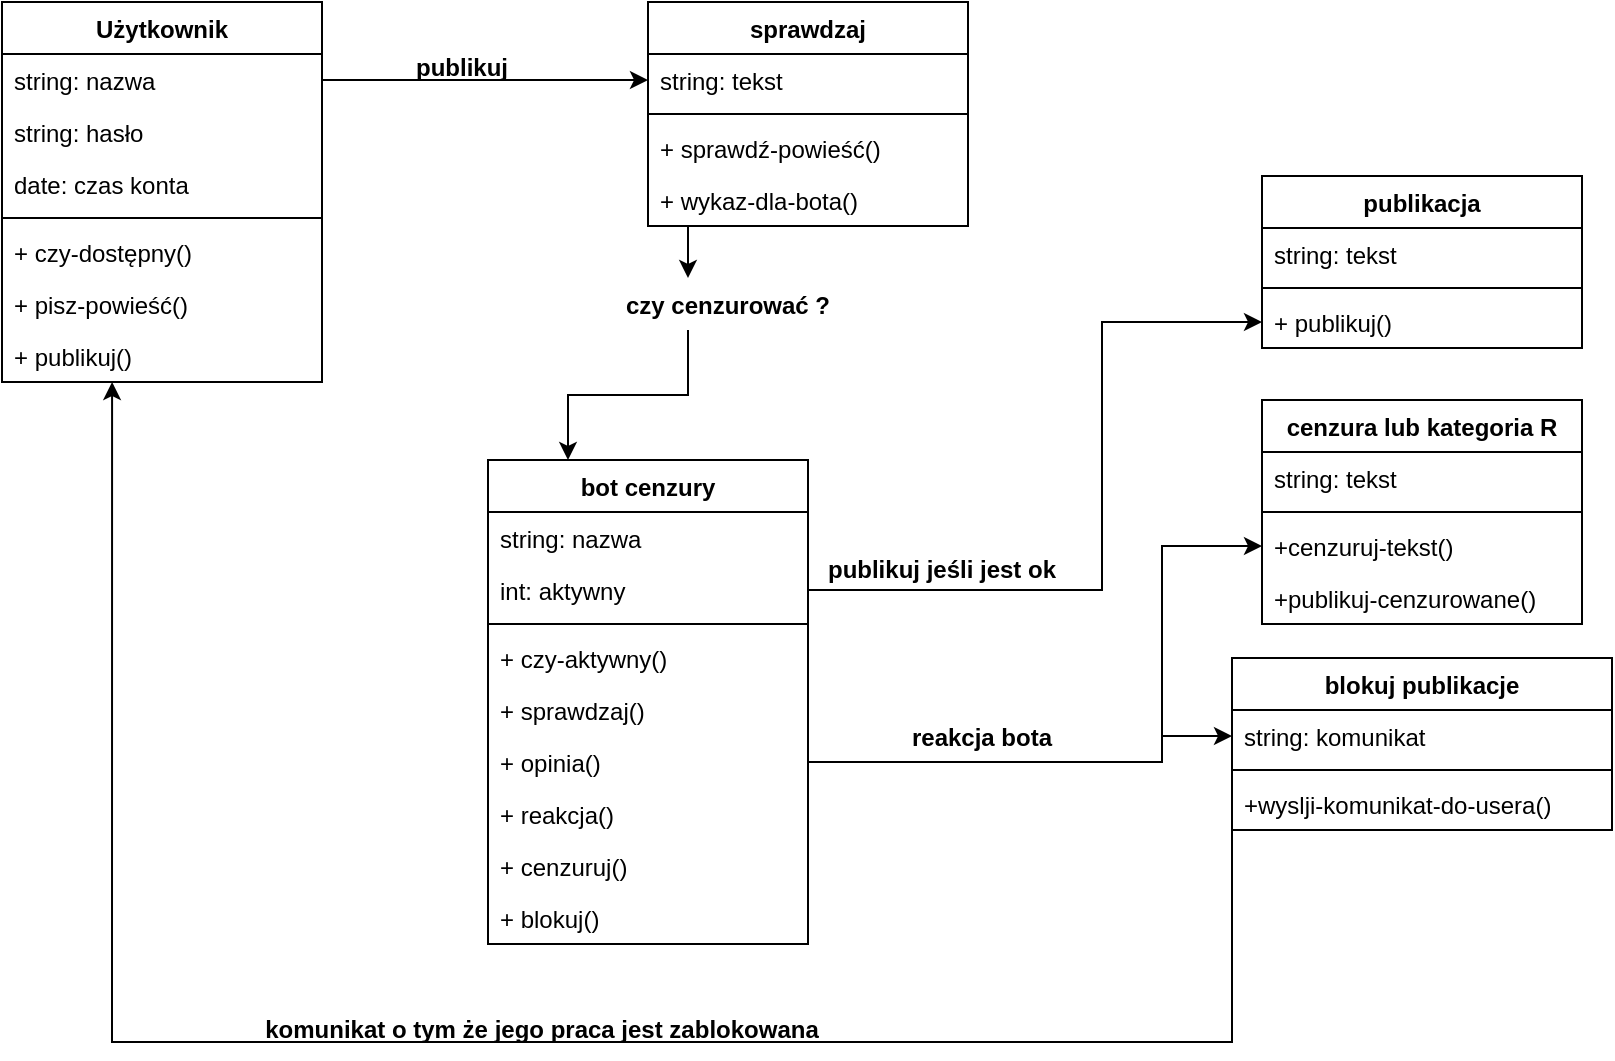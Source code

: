 <mxfile version="10.6.5" type="github"><diagram id="v_xaq0HyATU5-RkKYFgH" name="Page-1"><mxGraphModel dx="728" dy="469" grid="1" gridSize="10" guides="1" tooltips="1" connect="1" arrows="1" fold="1" page="1" pageScale="1" pageWidth="827" pageHeight="1169" math="0" shadow="0"><root><mxCell id="0"/><mxCell id="1" parent="0"/><mxCell id="QdCJk6U79iv_VKbj0X7h-50" style="edgeStyle=orthogonalEdgeStyle;rounded=0;orthogonalLoop=1;jettySize=auto;html=1;entryX=0;entryY=0.5;entryDx=0;entryDy=0;" edge="1" parent="1" source="QdCJk6U79iv_VKbj0X7h-7" target="QdCJk6U79iv_VKbj0X7h-43"><mxGeometry relative="1" as="geometry"><Array as="points"><mxPoint x="590" y="400"/><mxPoint x="590" y="387"/></Array></mxGeometry></mxCell><mxCell id="QdCJk6U79iv_VKbj0X7h-1" value="bot cenzury" style="swimlane;fontStyle=1;align=center;verticalAlign=top;childLayout=stackLayout;horizontal=1;startSize=26;horizontalStack=0;resizeParent=1;resizeParentMax=0;resizeLast=0;collapsible=1;marginBottom=0;" vertex="1" parent="1"><mxGeometry x="253" y="249" width="160" height="242" as="geometry"/></mxCell><mxCell id="QdCJk6U79iv_VKbj0X7h-2" value="string: nazwa&#xA;" style="text;strokeColor=none;fillColor=none;align=left;verticalAlign=top;spacingLeft=4;spacingRight=4;overflow=hidden;rotatable=0;points=[[0,0.5],[1,0.5]];portConstraint=eastwest;" vertex="1" parent="QdCJk6U79iv_VKbj0X7h-1"><mxGeometry y="26" width="160" height="26" as="geometry"/></mxCell><mxCell id="QdCJk6U79iv_VKbj0X7h-5" value="int: aktywny&#xA;" style="text;strokeColor=none;fillColor=none;align=left;verticalAlign=top;spacingLeft=4;spacingRight=4;overflow=hidden;rotatable=0;points=[[0,0.5],[1,0.5]];portConstraint=eastwest;" vertex="1" parent="QdCJk6U79iv_VKbj0X7h-1"><mxGeometry y="52" width="160" height="26" as="geometry"/></mxCell><mxCell id="QdCJk6U79iv_VKbj0X7h-3" value="" style="line;strokeWidth=1;fillColor=none;align=left;verticalAlign=middle;spacingTop=-1;spacingLeft=3;spacingRight=3;rotatable=0;labelPosition=right;points=[];portConstraint=eastwest;" vertex="1" parent="QdCJk6U79iv_VKbj0X7h-1"><mxGeometry y="78" width="160" height="8" as="geometry"/></mxCell><mxCell id="QdCJk6U79iv_VKbj0X7h-4" value="+ czy-aktywny()" style="text;strokeColor=none;fillColor=none;align=left;verticalAlign=top;spacingLeft=4;spacingRight=4;overflow=hidden;rotatable=0;points=[[0,0.5],[1,0.5]];portConstraint=eastwest;" vertex="1" parent="QdCJk6U79iv_VKbj0X7h-1"><mxGeometry y="86" width="160" height="26" as="geometry"/></mxCell><mxCell id="QdCJk6U79iv_VKbj0X7h-6" value="+ sprawdzaj()" style="text;strokeColor=none;fillColor=none;align=left;verticalAlign=top;spacingLeft=4;spacingRight=4;overflow=hidden;rotatable=0;points=[[0,0.5],[1,0.5]];portConstraint=eastwest;" vertex="1" parent="QdCJk6U79iv_VKbj0X7h-1"><mxGeometry y="112" width="160" height="26" as="geometry"/></mxCell><mxCell id="QdCJk6U79iv_VKbj0X7h-7" value="+ opinia()" style="text;strokeColor=none;fillColor=none;align=left;verticalAlign=top;spacingLeft=4;spacingRight=4;overflow=hidden;rotatable=0;points=[[0,0.5],[1,0.5]];portConstraint=eastwest;" vertex="1" parent="QdCJk6U79iv_VKbj0X7h-1"><mxGeometry y="138" width="160" height="26" as="geometry"/></mxCell><mxCell id="QdCJk6U79iv_VKbj0X7h-8" value="+ reakcja()" style="text;strokeColor=none;fillColor=none;align=left;verticalAlign=top;spacingLeft=4;spacingRight=4;overflow=hidden;rotatable=0;points=[[0,0.5],[1,0.5]];portConstraint=eastwest;" vertex="1" parent="QdCJk6U79iv_VKbj0X7h-1"><mxGeometry y="164" width="160" height="26" as="geometry"/></mxCell><mxCell id="QdCJk6U79iv_VKbj0X7h-53" value="+ cenzuruj()" style="text;strokeColor=none;fillColor=none;align=left;verticalAlign=top;spacingLeft=4;spacingRight=4;overflow=hidden;rotatable=0;points=[[0,0.5],[1,0.5]];portConstraint=eastwest;" vertex="1" parent="QdCJk6U79iv_VKbj0X7h-1"><mxGeometry y="190" width="160" height="26" as="geometry"/></mxCell><mxCell id="QdCJk6U79iv_VKbj0X7h-54" value="+ blokuj()" style="text;strokeColor=none;fillColor=none;align=left;verticalAlign=top;spacingLeft=4;spacingRight=4;overflow=hidden;rotatable=0;points=[[0,0.5],[1,0.5]];portConstraint=eastwest;" vertex="1" parent="QdCJk6U79iv_VKbj0X7h-1"><mxGeometry y="216" width="160" height="26" as="geometry"/></mxCell><mxCell id="QdCJk6U79iv_VKbj0X7h-9" value="Użytkownik" style="swimlane;fontStyle=1;align=center;verticalAlign=top;childLayout=stackLayout;horizontal=1;startSize=26;horizontalStack=0;resizeParent=1;resizeParentMax=0;resizeLast=0;collapsible=1;marginBottom=0;" vertex="1" parent="1"><mxGeometry x="10" y="20" width="160" height="190" as="geometry"/></mxCell><mxCell id="QdCJk6U79iv_VKbj0X7h-10" value="string: nazwa" style="text;strokeColor=none;fillColor=none;align=left;verticalAlign=top;spacingLeft=4;spacingRight=4;overflow=hidden;rotatable=0;points=[[0,0.5],[1,0.5]];portConstraint=eastwest;" vertex="1" parent="QdCJk6U79iv_VKbj0X7h-9"><mxGeometry y="26" width="160" height="26" as="geometry"/></mxCell><mxCell id="QdCJk6U79iv_VKbj0X7h-13" value="string: hasło" style="text;strokeColor=none;fillColor=none;align=left;verticalAlign=top;spacingLeft=4;spacingRight=4;overflow=hidden;rotatable=0;points=[[0,0.5],[1,0.5]];portConstraint=eastwest;" vertex="1" parent="QdCJk6U79iv_VKbj0X7h-9"><mxGeometry y="52" width="160" height="26" as="geometry"/></mxCell><mxCell id="QdCJk6U79iv_VKbj0X7h-14" value="date: czas konta" style="text;strokeColor=none;fillColor=none;align=left;verticalAlign=top;spacingLeft=4;spacingRight=4;overflow=hidden;rotatable=0;points=[[0,0.5],[1,0.5]];portConstraint=eastwest;" vertex="1" parent="QdCJk6U79iv_VKbj0X7h-9"><mxGeometry y="78" width="160" height="26" as="geometry"/></mxCell><mxCell id="QdCJk6U79iv_VKbj0X7h-11" value="" style="line;strokeWidth=1;fillColor=none;align=left;verticalAlign=middle;spacingTop=-1;spacingLeft=3;spacingRight=3;rotatable=0;labelPosition=right;points=[];portConstraint=eastwest;" vertex="1" parent="QdCJk6U79iv_VKbj0X7h-9"><mxGeometry y="104" width="160" height="8" as="geometry"/></mxCell><mxCell id="QdCJk6U79iv_VKbj0X7h-12" value="+ czy-dostępny()" style="text;strokeColor=none;fillColor=none;align=left;verticalAlign=top;spacingLeft=4;spacingRight=4;overflow=hidden;rotatable=0;points=[[0,0.5],[1,0.5]];portConstraint=eastwest;" vertex="1" parent="QdCJk6U79iv_VKbj0X7h-9"><mxGeometry y="112" width="160" height="26" as="geometry"/></mxCell><mxCell id="QdCJk6U79iv_VKbj0X7h-15" value="+ pisz-powieść()" style="text;strokeColor=none;fillColor=none;align=left;verticalAlign=top;spacingLeft=4;spacingRight=4;overflow=hidden;rotatable=0;points=[[0,0.5],[1,0.5]];portConstraint=eastwest;" vertex="1" parent="QdCJk6U79iv_VKbj0X7h-9"><mxGeometry y="138" width="160" height="26" as="geometry"/></mxCell><mxCell id="QdCJk6U79iv_VKbj0X7h-20" value="+ publikuj()" style="text;strokeColor=none;fillColor=none;align=left;verticalAlign=top;spacingLeft=4;spacingRight=4;overflow=hidden;rotatable=0;points=[[0,0.5],[1,0.5]];portConstraint=eastwest;" vertex="1" parent="QdCJk6U79iv_VKbj0X7h-9"><mxGeometry y="164" width="160" height="26" as="geometry"/></mxCell><mxCell id="QdCJk6U79iv_VKbj0X7h-29" style="edgeStyle=orthogonalEdgeStyle;rounded=0;orthogonalLoop=1;jettySize=auto;html=1;exitX=0.25;exitY=1;exitDx=0;exitDy=0;entryX=0.25;entryY=0;entryDx=0;entryDy=0;" edge="1" parent="1" source="QdCJk6U79iv_VKbj0X7h-30" target="QdCJk6U79iv_VKbj0X7h-1"><mxGeometry relative="1" as="geometry"/></mxCell><mxCell id="QdCJk6U79iv_VKbj0X7h-16" value="sprawdzaj" style="swimlane;fontStyle=1;align=center;verticalAlign=top;childLayout=stackLayout;horizontal=1;startSize=26;horizontalStack=0;resizeParent=1;resizeParentMax=0;resizeLast=0;collapsible=1;marginBottom=0;" vertex="1" parent="1"><mxGeometry x="333" y="20" width="160" height="112" as="geometry"/></mxCell><mxCell id="QdCJk6U79iv_VKbj0X7h-17" value="string: tekst" style="text;strokeColor=none;fillColor=none;align=left;verticalAlign=top;spacingLeft=4;spacingRight=4;overflow=hidden;rotatable=0;points=[[0,0.5],[1,0.5]];portConstraint=eastwest;" vertex="1" parent="QdCJk6U79iv_VKbj0X7h-16"><mxGeometry y="26" width="160" height="26" as="geometry"/></mxCell><mxCell id="QdCJk6U79iv_VKbj0X7h-18" value="" style="line;strokeWidth=1;fillColor=none;align=left;verticalAlign=middle;spacingTop=-1;spacingLeft=3;spacingRight=3;rotatable=0;labelPosition=right;points=[];portConstraint=eastwest;" vertex="1" parent="QdCJk6U79iv_VKbj0X7h-16"><mxGeometry y="52" width="160" height="8" as="geometry"/></mxCell><mxCell id="QdCJk6U79iv_VKbj0X7h-19" value="+ sprawdź-powieść()" style="text;strokeColor=none;fillColor=none;align=left;verticalAlign=top;spacingLeft=4;spacingRight=4;overflow=hidden;rotatable=0;points=[[0,0.5],[1,0.5]];portConstraint=eastwest;" vertex="1" parent="QdCJk6U79iv_VKbj0X7h-16"><mxGeometry y="60" width="160" height="26" as="geometry"/></mxCell><mxCell id="QdCJk6U79iv_VKbj0X7h-28" value="+ wykaz-dla-bota()" style="text;strokeColor=none;fillColor=none;align=left;verticalAlign=top;spacingLeft=4;spacingRight=4;overflow=hidden;rotatable=0;points=[[0,0.5],[1,0.5]];portConstraint=eastwest;" vertex="1" parent="QdCJk6U79iv_VKbj0X7h-16"><mxGeometry y="86" width="160" height="26" as="geometry"/></mxCell><mxCell id="QdCJk6U79iv_VKbj0X7h-26" style="edgeStyle=orthogonalEdgeStyle;rounded=0;orthogonalLoop=1;jettySize=auto;html=1;exitX=1;exitY=0.5;exitDx=0;exitDy=0;" edge="1" parent="1" source="QdCJk6U79iv_VKbj0X7h-10" target="QdCJk6U79iv_VKbj0X7h-17"><mxGeometry relative="1" as="geometry"/></mxCell><mxCell id="QdCJk6U79iv_VKbj0X7h-27" value="publikuj&#xA;" style="text;align=center;fontStyle=1;verticalAlign=middle;spacingLeft=3;spacingRight=3;strokeColor=none;rotatable=0;points=[[0,0.5],[1,0.5]];portConstraint=eastwest;" vertex="1" parent="1"><mxGeometry x="200" y="46" width="80" height="26" as="geometry"/></mxCell><mxCell id="QdCJk6U79iv_VKbj0X7h-30" value="czy cenzurować ?" style="text;align=center;fontStyle=1;verticalAlign=middle;spacingLeft=3;spacingRight=3;strokeColor=none;rotatable=0;points=[[0,0.5],[1,0.5]];portConstraint=eastwest;" vertex="1" parent="1"><mxGeometry x="333" y="158" width="80" height="26" as="geometry"/></mxCell><mxCell id="QdCJk6U79iv_VKbj0X7h-31" style="edgeStyle=orthogonalEdgeStyle;rounded=0;orthogonalLoop=1;jettySize=auto;html=1;exitX=0.25;exitY=1;exitDx=0;exitDy=0;entryX=0.25;entryY=0;entryDx=0;entryDy=0;" edge="1" parent="1" source="QdCJk6U79iv_VKbj0X7h-16" target="QdCJk6U79iv_VKbj0X7h-30"><mxGeometry relative="1" as="geometry"><mxPoint x="373" y="132" as="sourcePoint"/><mxPoint x="373" y="257" as="targetPoint"/></mxGeometry></mxCell><mxCell id="QdCJk6U79iv_VKbj0X7h-32" value="publikacja" style="swimlane;fontStyle=1;align=center;verticalAlign=top;childLayout=stackLayout;horizontal=1;startSize=26;horizontalStack=0;resizeParent=1;resizeParentMax=0;resizeLast=0;collapsible=1;marginBottom=0;" vertex="1" parent="1"><mxGeometry x="640" y="107" width="160" height="86" as="geometry"/></mxCell><mxCell id="QdCJk6U79iv_VKbj0X7h-33" value="string: tekst&#xA;" style="text;strokeColor=none;fillColor=none;align=left;verticalAlign=top;spacingLeft=4;spacingRight=4;overflow=hidden;rotatable=0;points=[[0,0.5],[1,0.5]];portConstraint=eastwest;" vertex="1" parent="QdCJk6U79iv_VKbj0X7h-32"><mxGeometry y="26" width="160" height="26" as="geometry"/></mxCell><mxCell id="QdCJk6U79iv_VKbj0X7h-34" value="" style="line;strokeWidth=1;fillColor=none;align=left;verticalAlign=middle;spacingTop=-1;spacingLeft=3;spacingRight=3;rotatable=0;labelPosition=right;points=[];portConstraint=eastwest;" vertex="1" parent="QdCJk6U79iv_VKbj0X7h-32"><mxGeometry y="52" width="160" height="8" as="geometry"/></mxCell><mxCell id="QdCJk6U79iv_VKbj0X7h-35" value="+ publikuj()" style="text;strokeColor=none;fillColor=none;align=left;verticalAlign=top;spacingLeft=4;spacingRight=4;overflow=hidden;rotatable=0;points=[[0,0.5],[1,0.5]];portConstraint=eastwest;" vertex="1" parent="QdCJk6U79iv_VKbj0X7h-32"><mxGeometry y="60" width="160" height="26" as="geometry"/></mxCell><mxCell id="QdCJk6U79iv_VKbj0X7h-37" value="cenzura lub kategoria R&#xA;" style="swimlane;fontStyle=1;align=center;verticalAlign=top;childLayout=stackLayout;horizontal=1;startSize=26;horizontalStack=0;resizeParent=1;resizeParentMax=0;resizeLast=0;collapsible=1;marginBottom=0;" vertex="1" parent="1"><mxGeometry x="640" y="219" width="160" height="112" as="geometry"/></mxCell><mxCell id="QdCJk6U79iv_VKbj0X7h-38" value="string: tekst" style="text;strokeColor=none;fillColor=none;align=left;verticalAlign=top;spacingLeft=4;spacingRight=4;overflow=hidden;rotatable=0;points=[[0,0.5],[1,0.5]];portConstraint=eastwest;" vertex="1" parent="QdCJk6U79iv_VKbj0X7h-37"><mxGeometry y="26" width="160" height="26" as="geometry"/></mxCell><mxCell id="QdCJk6U79iv_VKbj0X7h-39" value="" style="line;strokeWidth=1;fillColor=none;align=left;verticalAlign=middle;spacingTop=-1;spacingLeft=3;spacingRight=3;rotatable=0;labelPosition=right;points=[];portConstraint=eastwest;" vertex="1" parent="QdCJk6U79iv_VKbj0X7h-37"><mxGeometry y="52" width="160" height="8" as="geometry"/></mxCell><mxCell id="QdCJk6U79iv_VKbj0X7h-40" value="+cenzuruj-tekst()" style="text;strokeColor=none;fillColor=none;align=left;verticalAlign=top;spacingLeft=4;spacingRight=4;overflow=hidden;rotatable=0;points=[[0,0.5],[1,0.5]];portConstraint=eastwest;" vertex="1" parent="QdCJk6U79iv_VKbj0X7h-37"><mxGeometry y="60" width="160" height="26" as="geometry"/></mxCell><mxCell id="QdCJk6U79iv_VKbj0X7h-47" value="+publikuj-cenzurowane()" style="text;strokeColor=none;fillColor=none;align=left;verticalAlign=top;spacingLeft=4;spacingRight=4;overflow=hidden;rotatable=0;points=[[0,0.5],[1,0.5]];portConstraint=eastwest;" vertex="1" parent="QdCJk6U79iv_VKbj0X7h-37"><mxGeometry y="86" width="160" height="26" as="geometry"/></mxCell><mxCell id="QdCJk6U79iv_VKbj0X7h-42" value="blokuj publikacje &#xA;&#xA;" style="swimlane;fontStyle=1;align=center;verticalAlign=top;childLayout=stackLayout;horizontal=1;startSize=26;horizontalStack=0;resizeParent=1;resizeParentMax=0;resizeLast=0;collapsible=1;marginBottom=0;" vertex="1" parent="1"><mxGeometry x="625" y="348" width="190" height="86" as="geometry"/></mxCell><mxCell id="QdCJk6U79iv_VKbj0X7h-43" value="string: komunikat" style="text;strokeColor=none;fillColor=none;align=left;verticalAlign=top;spacingLeft=4;spacingRight=4;overflow=hidden;rotatable=0;points=[[0,0.5],[1,0.5]];portConstraint=eastwest;" vertex="1" parent="QdCJk6U79iv_VKbj0X7h-42"><mxGeometry y="26" width="190" height="26" as="geometry"/></mxCell><mxCell id="QdCJk6U79iv_VKbj0X7h-44" value="" style="line;strokeWidth=1;fillColor=none;align=left;verticalAlign=middle;spacingTop=-1;spacingLeft=3;spacingRight=3;rotatable=0;labelPosition=right;points=[];portConstraint=eastwest;" vertex="1" parent="QdCJk6U79iv_VKbj0X7h-42"><mxGeometry y="52" width="190" height="8" as="geometry"/></mxCell><mxCell id="QdCJk6U79iv_VKbj0X7h-45" value="+wyslji-komunikat-do-usera()" style="text;strokeColor=none;fillColor=none;align=left;verticalAlign=top;spacingLeft=4;spacingRight=4;overflow=hidden;rotatable=0;points=[[0,0.5],[1,0.5]];portConstraint=eastwest;" vertex="1" parent="QdCJk6U79iv_VKbj0X7h-42"><mxGeometry y="60" width="190" height="26" as="geometry"/></mxCell><mxCell id="QdCJk6U79iv_VKbj0X7h-48" style="edgeStyle=orthogonalEdgeStyle;rounded=0;orthogonalLoop=1;jettySize=auto;html=1;exitX=0;exitY=0.5;exitDx=0;exitDy=0;entryX=0.344;entryY=1;entryDx=0;entryDy=0;entryPerimeter=0;" edge="1" parent="1" source="QdCJk6U79iv_VKbj0X7h-45" target="QdCJk6U79iv_VKbj0X7h-20"><mxGeometry relative="1" as="geometry"><Array as="points"><mxPoint x="625" y="540"/><mxPoint x="65" y="540"/></Array></mxGeometry></mxCell><mxCell id="QdCJk6U79iv_VKbj0X7h-49" value="komunikat o tym że jego praca jest zablokowana" style="text;align=center;fontStyle=1;verticalAlign=middle;spacingLeft=3;spacingRight=3;strokeColor=none;rotatable=0;points=[[0,0.5],[1,0.5]];portConstraint=eastwest;" vertex="1" parent="1"><mxGeometry x="240" y="520" width="80" height="26" as="geometry"/></mxCell><mxCell id="QdCJk6U79iv_VKbj0X7h-51" value="reakcja bota" style="text;align=center;fontStyle=1;verticalAlign=middle;spacingLeft=3;spacingRight=3;strokeColor=none;rotatable=0;points=[[0,0.5],[1,0.5]];portConstraint=eastwest;" vertex="1" parent="1"><mxGeometry x="460" y="374" width="80" height="26" as="geometry"/></mxCell><mxCell id="QdCJk6U79iv_VKbj0X7h-57" style="edgeStyle=orthogonalEdgeStyle;rounded=0;orthogonalLoop=1;jettySize=auto;html=1;exitX=1;exitY=0.5;exitDx=0;exitDy=0;entryX=0;entryY=0.5;entryDx=0;entryDy=0;" edge="1" parent="1" source="QdCJk6U79iv_VKbj0X7h-7" target="QdCJk6U79iv_VKbj0X7h-40"><mxGeometry relative="1" as="geometry"><Array as="points"><mxPoint x="590" y="400"/><mxPoint x="590" y="292"/></Array></mxGeometry></mxCell><mxCell id="QdCJk6U79iv_VKbj0X7h-59" style="edgeStyle=orthogonalEdgeStyle;rounded=0;orthogonalLoop=1;jettySize=auto;html=1;exitX=1;exitY=0.5;exitDx=0;exitDy=0;entryX=0;entryY=0.5;entryDx=0;entryDy=0;" edge="1" parent="1" source="QdCJk6U79iv_VKbj0X7h-5" target="QdCJk6U79iv_VKbj0X7h-35"><mxGeometry relative="1" as="geometry"><Array as="points"><mxPoint x="560" y="314"/><mxPoint x="560" y="180"/></Array></mxGeometry></mxCell><mxCell id="QdCJk6U79iv_VKbj0X7h-60" value="publikuj jeśli jest ok&#xA;" style="text;align=center;fontStyle=1;verticalAlign=middle;spacingLeft=3;spacingRight=3;strokeColor=none;rotatable=0;points=[[0,0.5],[1,0.5]];portConstraint=eastwest;" vertex="1" parent="1"><mxGeometry x="440" y="297" width="80" height="26" as="geometry"/></mxCell></root></mxGraphModel></diagram></mxfile>